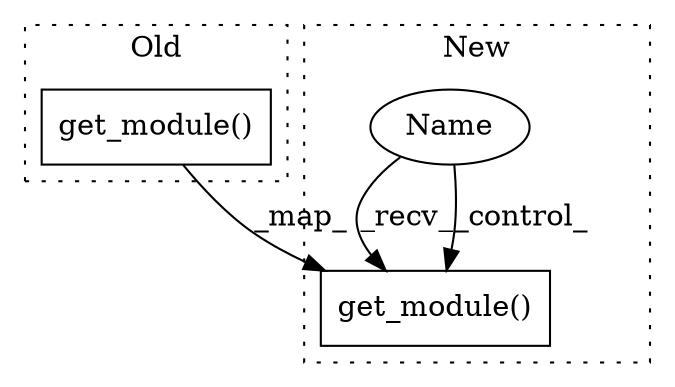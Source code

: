 digraph G {
subgraph cluster0 {
1 [label="get_module()" a="75" s="6305" l="17" shape="box"];
label = "Old";
style="dotted";
}
subgraph cluster1 {
2 [label="get_module()" a="75" s="6588" l="17" shape="box"];
3 [label="Name" a="87" s="6254" l="4" shape="ellipse"];
label = "New";
style="dotted";
}
1 -> 2 [label="_map_"];
3 -> 2 [label="_recv_"];
3 -> 2 [label="_control_"];
}